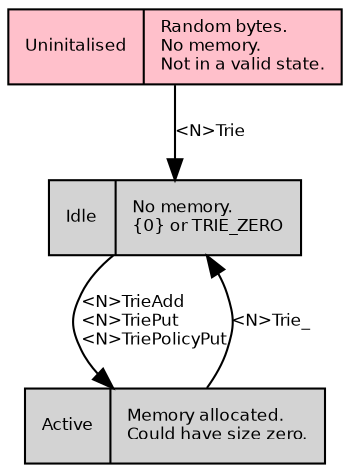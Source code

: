 digraph {
	fontname = "Bitstream Vera Sans"
	fontsize = 8
	node [ fontname = "Bitstream Vera Sans" fontsize = 8 shape = "record" ]
	edge [ fontname = "Bitstream Vera Sans" fontsize = 8 ]

	node [ shape=record, style=filled ];
	null [ label = "Uninitalised|Random bytes.\lNo memory.\lNot in a valid state.\l", fillcolor = pink ];
	static [ label = "Idle|No memory.\l\{0\} or TRIE_ZERO\l" ];
	dynamic [ label = "Active|Memory allocated.\lCould have size zero.\l" ];
	null -> static [ label = "<N>Trie" ];
	static -> dynamic [ label = "<N>TrieAdd\l<N>TriePut\l<N>TriePolicyPut\n" ];
	dynamic -> static [ label = "<N>Trie_" ];
}
